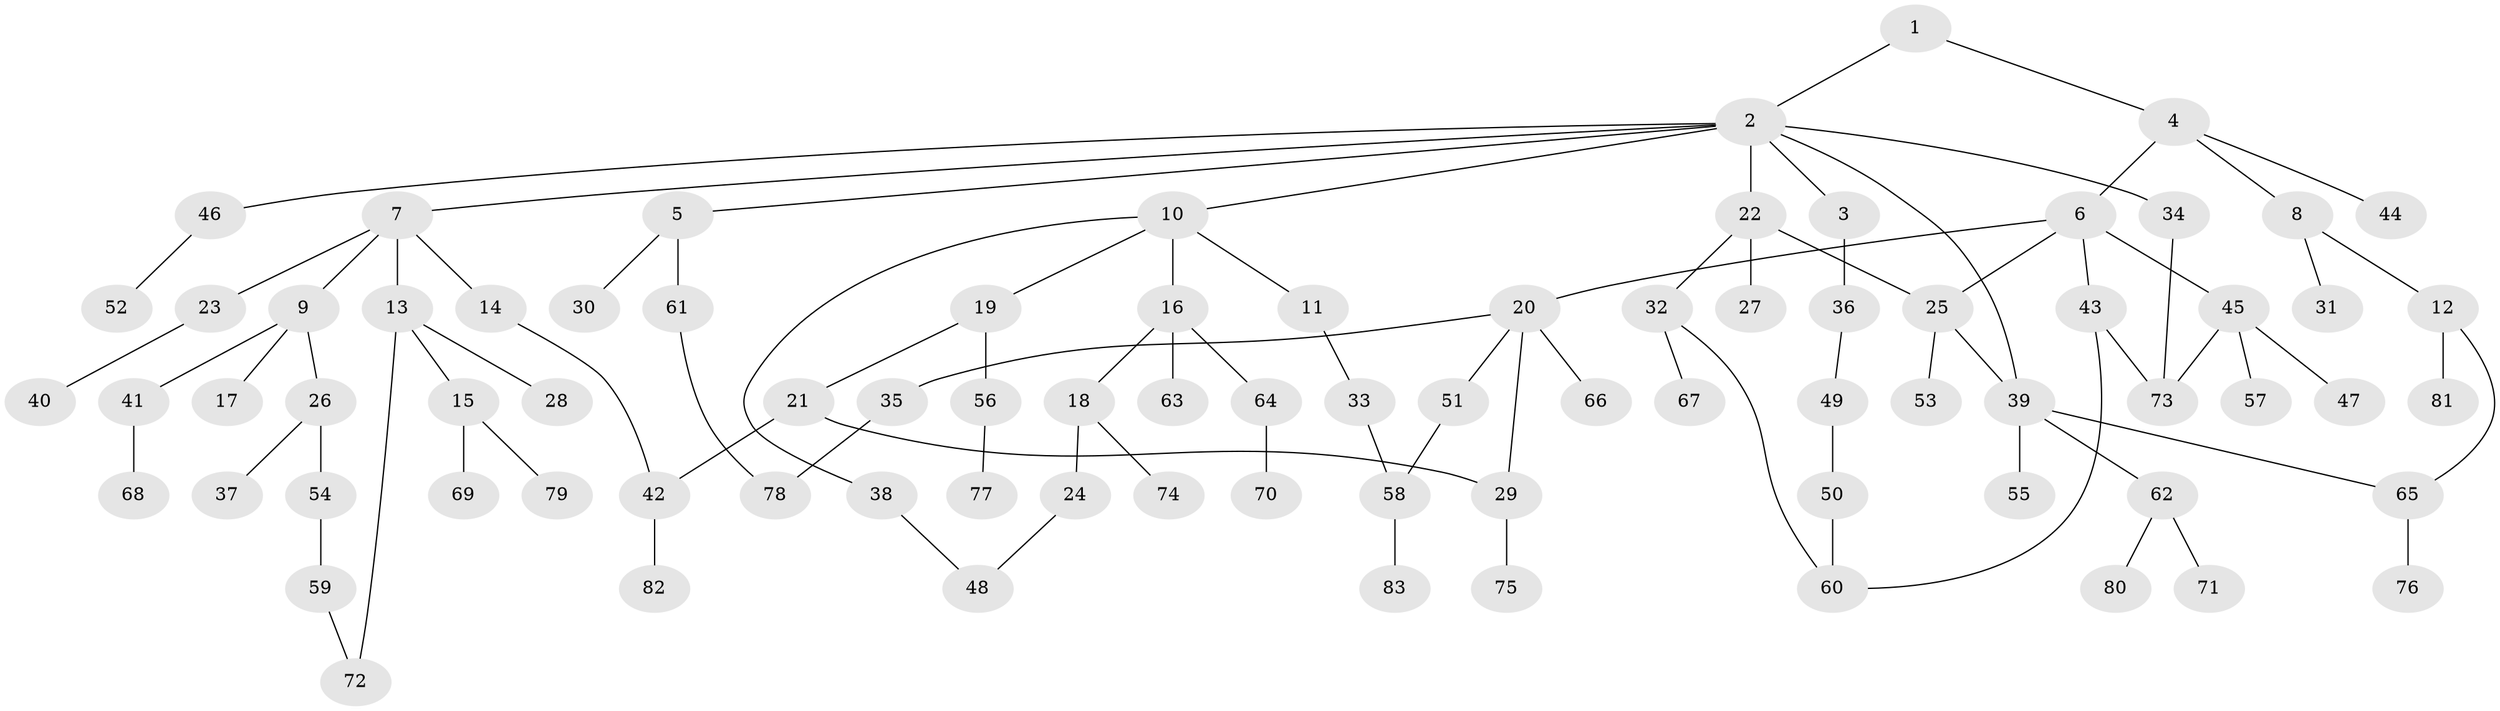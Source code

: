// coarse degree distribution, {10: 0.04, 2: 0.36, 4: 0.2, 3: 0.12, 1: 0.28}
// Generated by graph-tools (version 1.1) at 2025/48/03/04/25 22:48:45]
// undirected, 83 vertices, 95 edges
graph export_dot {
  node [color=gray90,style=filled];
  1;
  2;
  3;
  4;
  5;
  6;
  7;
  8;
  9;
  10;
  11;
  12;
  13;
  14;
  15;
  16;
  17;
  18;
  19;
  20;
  21;
  22;
  23;
  24;
  25;
  26;
  27;
  28;
  29;
  30;
  31;
  32;
  33;
  34;
  35;
  36;
  37;
  38;
  39;
  40;
  41;
  42;
  43;
  44;
  45;
  46;
  47;
  48;
  49;
  50;
  51;
  52;
  53;
  54;
  55;
  56;
  57;
  58;
  59;
  60;
  61;
  62;
  63;
  64;
  65;
  66;
  67;
  68;
  69;
  70;
  71;
  72;
  73;
  74;
  75;
  76;
  77;
  78;
  79;
  80;
  81;
  82;
  83;
  1 -- 2;
  1 -- 4;
  2 -- 3;
  2 -- 5;
  2 -- 7;
  2 -- 10;
  2 -- 22;
  2 -- 34;
  2 -- 39;
  2 -- 46;
  3 -- 36;
  4 -- 6;
  4 -- 8;
  4 -- 44;
  5 -- 30;
  5 -- 61;
  6 -- 20;
  6 -- 43;
  6 -- 45;
  6 -- 25;
  7 -- 9;
  7 -- 13;
  7 -- 14;
  7 -- 23;
  8 -- 12;
  8 -- 31;
  9 -- 17;
  9 -- 26;
  9 -- 41;
  10 -- 11;
  10 -- 16;
  10 -- 19;
  10 -- 38;
  11 -- 33;
  12 -- 81;
  12 -- 65;
  13 -- 15;
  13 -- 28;
  13 -- 72;
  14 -- 42;
  15 -- 69;
  15 -- 79;
  16 -- 18;
  16 -- 63;
  16 -- 64;
  18 -- 24;
  18 -- 74;
  19 -- 21;
  19 -- 56;
  20 -- 29;
  20 -- 35;
  20 -- 51;
  20 -- 66;
  21 -- 42;
  21 -- 29;
  22 -- 25;
  22 -- 27;
  22 -- 32;
  23 -- 40;
  24 -- 48;
  25 -- 53;
  25 -- 39;
  26 -- 37;
  26 -- 54;
  29 -- 75;
  32 -- 60;
  32 -- 67;
  33 -- 58;
  34 -- 73;
  35 -- 78;
  36 -- 49;
  38 -- 48;
  39 -- 55;
  39 -- 62;
  39 -- 65;
  41 -- 68;
  42 -- 82;
  43 -- 73;
  43 -- 60;
  45 -- 47;
  45 -- 57;
  45 -- 73;
  46 -- 52;
  49 -- 50;
  50 -- 60;
  51 -- 58;
  54 -- 59;
  56 -- 77;
  58 -- 83;
  59 -- 72;
  61 -- 78;
  62 -- 71;
  62 -- 80;
  64 -- 70;
  65 -- 76;
}
